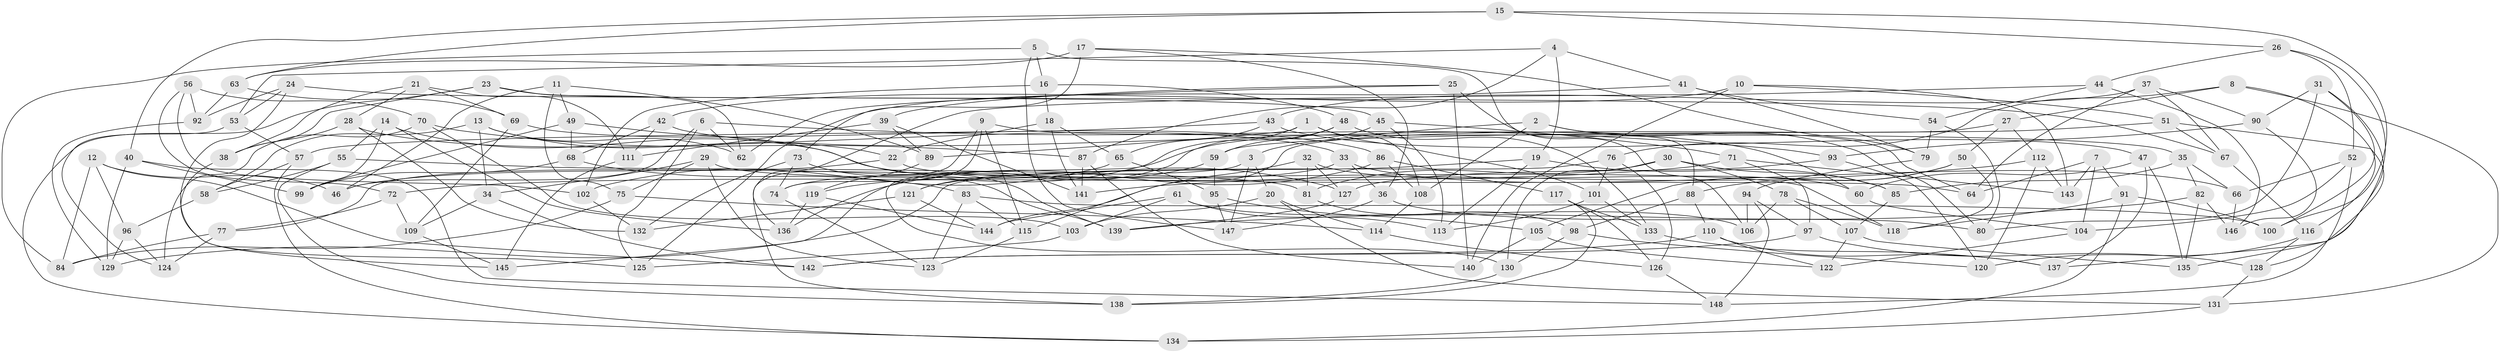 // Generated by graph-tools (version 1.1) at 2025/50/03/09/25 03:50:53]
// undirected, 148 vertices, 296 edges
graph export_dot {
graph [start="1"]
  node [color=gray90,style=filled];
  1;
  2;
  3;
  4;
  5;
  6;
  7;
  8;
  9;
  10;
  11;
  12;
  13;
  14;
  15;
  16;
  17;
  18;
  19;
  20;
  21;
  22;
  23;
  24;
  25;
  26;
  27;
  28;
  29;
  30;
  31;
  32;
  33;
  34;
  35;
  36;
  37;
  38;
  39;
  40;
  41;
  42;
  43;
  44;
  45;
  46;
  47;
  48;
  49;
  50;
  51;
  52;
  53;
  54;
  55;
  56;
  57;
  58;
  59;
  60;
  61;
  62;
  63;
  64;
  65;
  66;
  67;
  68;
  69;
  70;
  71;
  72;
  73;
  74;
  75;
  76;
  77;
  78;
  79;
  80;
  81;
  82;
  83;
  84;
  85;
  86;
  87;
  88;
  89;
  90;
  91;
  92;
  93;
  94;
  95;
  96;
  97;
  98;
  99;
  100;
  101;
  102;
  103;
  104;
  105;
  106;
  107;
  108;
  109;
  110;
  111;
  112;
  113;
  114;
  115;
  116;
  117;
  118;
  119;
  120;
  121;
  122;
  123;
  124;
  125;
  126;
  127;
  128;
  129;
  130;
  131;
  132;
  133;
  134;
  135;
  136;
  137;
  138;
  139;
  140;
  141;
  142;
  143;
  144;
  145;
  146;
  147;
  148;
  1 -- 108;
  1 -- 89;
  1 -- 130;
  1 -- 101;
  2 -- 64;
  2 -- 80;
  2 -- 3;
  2 -- 108;
  3 -- 20;
  3 -- 77;
  3 -- 147;
  4 -- 19;
  4 -- 87;
  4 -- 41;
  4 -- 53;
  5 -- 16;
  5 -- 88;
  5 -- 147;
  5 -- 84;
  6 -- 125;
  6 -- 62;
  6 -- 46;
  6 -- 93;
  7 -- 91;
  7 -- 64;
  7 -- 104;
  7 -- 143;
  8 -- 76;
  8 -- 27;
  8 -- 116;
  8 -- 131;
  9 -- 74;
  9 -- 115;
  9 -- 138;
  9 -- 35;
  10 -- 143;
  10 -- 42;
  10 -- 140;
  10 -- 51;
  11 -- 46;
  11 -- 75;
  11 -- 89;
  11 -- 49;
  12 -- 84;
  12 -- 142;
  12 -- 46;
  12 -- 96;
  13 -- 58;
  13 -- 62;
  13 -- 22;
  13 -- 34;
  14 -- 136;
  14 -- 127;
  14 -- 55;
  14 -- 99;
  15 -- 63;
  15 -- 100;
  15 -- 40;
  15 -- 26;
  16 -- 102;
  16 -- 48;
  16 -- 18;
  17 -- 63;
  17 -- 73;
  17 -- 36;
  17 -- 79;
  18 -- 65;
  18 -- 141;
  18 -- 22;
  19 -- 121;
  19 -- 113;
  19 -- 85;
  20 -- 114;
  20 -- 131;
  20 -- 103;
  21 -- 28;
  21 -- 111;
  21 -- 38;
  21 -- 69;
  22 -- 46;
  22 -- 64;
  23 -- 62;
  23 -- 134;
  23 -- 38;
  23 -- 45;
  24 -- 53;
  24 -- 92;
  24 -- 125;
  24 -- 67;
  25 -- 106;
  25 -- 39;
  25 -- 62;
  25 -- 140;
  26 -- 137;
  26 -- 52;
  26 -- 44;
  27 -- 115;
  27 -- 112;
  27 -- 50;
  28 -- 38;
  28 -- 33;
  28 -- 132;
  29 -- 75;
  29 -- 123;
  29 -- 118;
  29 -- 34;
  30 -- 85;
  30 -- 130;
  30 -- 78;
  30 -- 81;
  31 -- 100;
  31 -- 90;
  31 -- 80;
  31 -- 135;
  32 -- 81;
  32 -- 60;
  32 -- 144;
  32 -- 127;
  33 -- 74;
  33 -- 66;
  33 -- 36;
  34 -- 109;
  34 -- 142;
  35 -- 82;
  35 -- 66;
  35 -- 85;
  36 -- 147;
  36 -- 80;
  37 -- 90;
  37 -- 43;
  37 -- 64;
  37 -- 67;
  38 -- 145;
  39 -- 111;
  39 -- 89;
  39 -- 141;
  40 -- 148;
  40 -- 99;
  40 -- 129;
  41 -- 54;
  41 -- 79;
  41 -- 125;
  42 -- 68;
  42 -- 60;
  42 -- 111;
  43 -- 57;
  43 -- 65;
  43 -- 47;
  44 -- 146;
  44 -- 54;
  44 -- 136;
  45 -- 71;
  45 -- 113;
  45 -- 145;
  47 -- 60;
  47 -- 135;
  47 -- 137;
  48 -- 59;
  48 -- 119;
  48 -- 133;
  49 -- 68;
  49 -- 99;
  49 -- 139;
  50 -- 88;
  50 -- 118;
  50 -- 105;
  51 -- 128;
  51 -- 59;
  51 -- 67;
  52 -- 104;
  52 -- 66;
  52 -- 148;
  53 -- 124;
  53 -- 57;
  54 -- 80;
  54 -- 79;
  55 -- 81;
  55 -- 138;
  55 -- 58;
  56 -- 102;
  56 -- 72;
  56 -- 70;
  56 -- 92;
  57 -- 58;
  57 -- 134;
  58 -- 96;
  59 -- 121;
  59 -- 95;
  60 -- 104;
  61 -- 144;
  61 -- 113;
  61 -- 106;
  61 -- 103;
  63 -- 92;
  63 -- 69;
  65 -- 102;
  65 -- 95;
  66 -- 146;
  67 -- 116;
  68 -- 99;
  68 -- 83;
  69 -- 86;
  69 -- 109;
  70 -- 124;
  70 -- 87;
  70 -- 103;
  71 -- 97;
  71 -- 72;
  71 -- 143;
  72 -- 77;
  72 -- 109;
  73 -- 74;
  73 -- 132;
  73 -- 139;
  74 -- 123;
  75 -- 84;
  75 -- 114;
  76 -- 129;
  76 -- 101;
  76 -- 126;
  77 -- 84;
  77 -- 124;
  78 -- 118;
  78 -- 107;
  78 -- 106;
  79 -- 94;
  81 -- 98;
  82 -- 139;
  82 -- 146;
  82 -- 135;
  83 -- 123;
  83 -- 115;
  83 -- 100;
  85 -- 107;
  86 -- 136;
  86 -- 108;
  86 -- 117;
  87 -- 141;
  87 -- 140;
  88 -- 98;
  88 -- 110;
  89 -- 119;
  90 -- 93;
  90 -- 146;
  91 -- 118;
  91 -- 134;
  91 -- 100;
  92 -- 129;
  93 -- 120;
  93 -- 127;
  94 -- 97;
  94 -- 106;
  94 -- 148;
  95 -- 147;
  95 -- 105;
  96 -- 124;
  96 -- 129;
  97 -- 142;
  97 -- 128;
  98 -- 130;
  98 -- 120;
  101 -- 113;
  101 -- 133;
  102 -- 132;
  103 -- 125;
  104 -- 122;
  105 -- 122;
  105 -- 140;
  107 -- 135;
  107 -- 122;
  108 -- 114;
  109 -- 145;
  110 -- 142;
  110 -- 122;
  110 -- 137;
  111 -- 145;
  112 -- 120;
  112 -- 141;
  112 -- 143;
  114 -- 126;
  115 -- 123;
  116 -- 128;
  116 -- 120;
  117 -- 138;
  117 -- 133;
  117 -- 126;
  119 -- 144;
  119 -- 136;
  121 -- 132;
  121 -- 144;
  126 -- 148;
  127 -- 139;
  128 -- 131;
  130 -- 138;
  131 -- 134;
  133 -- 137;
}
